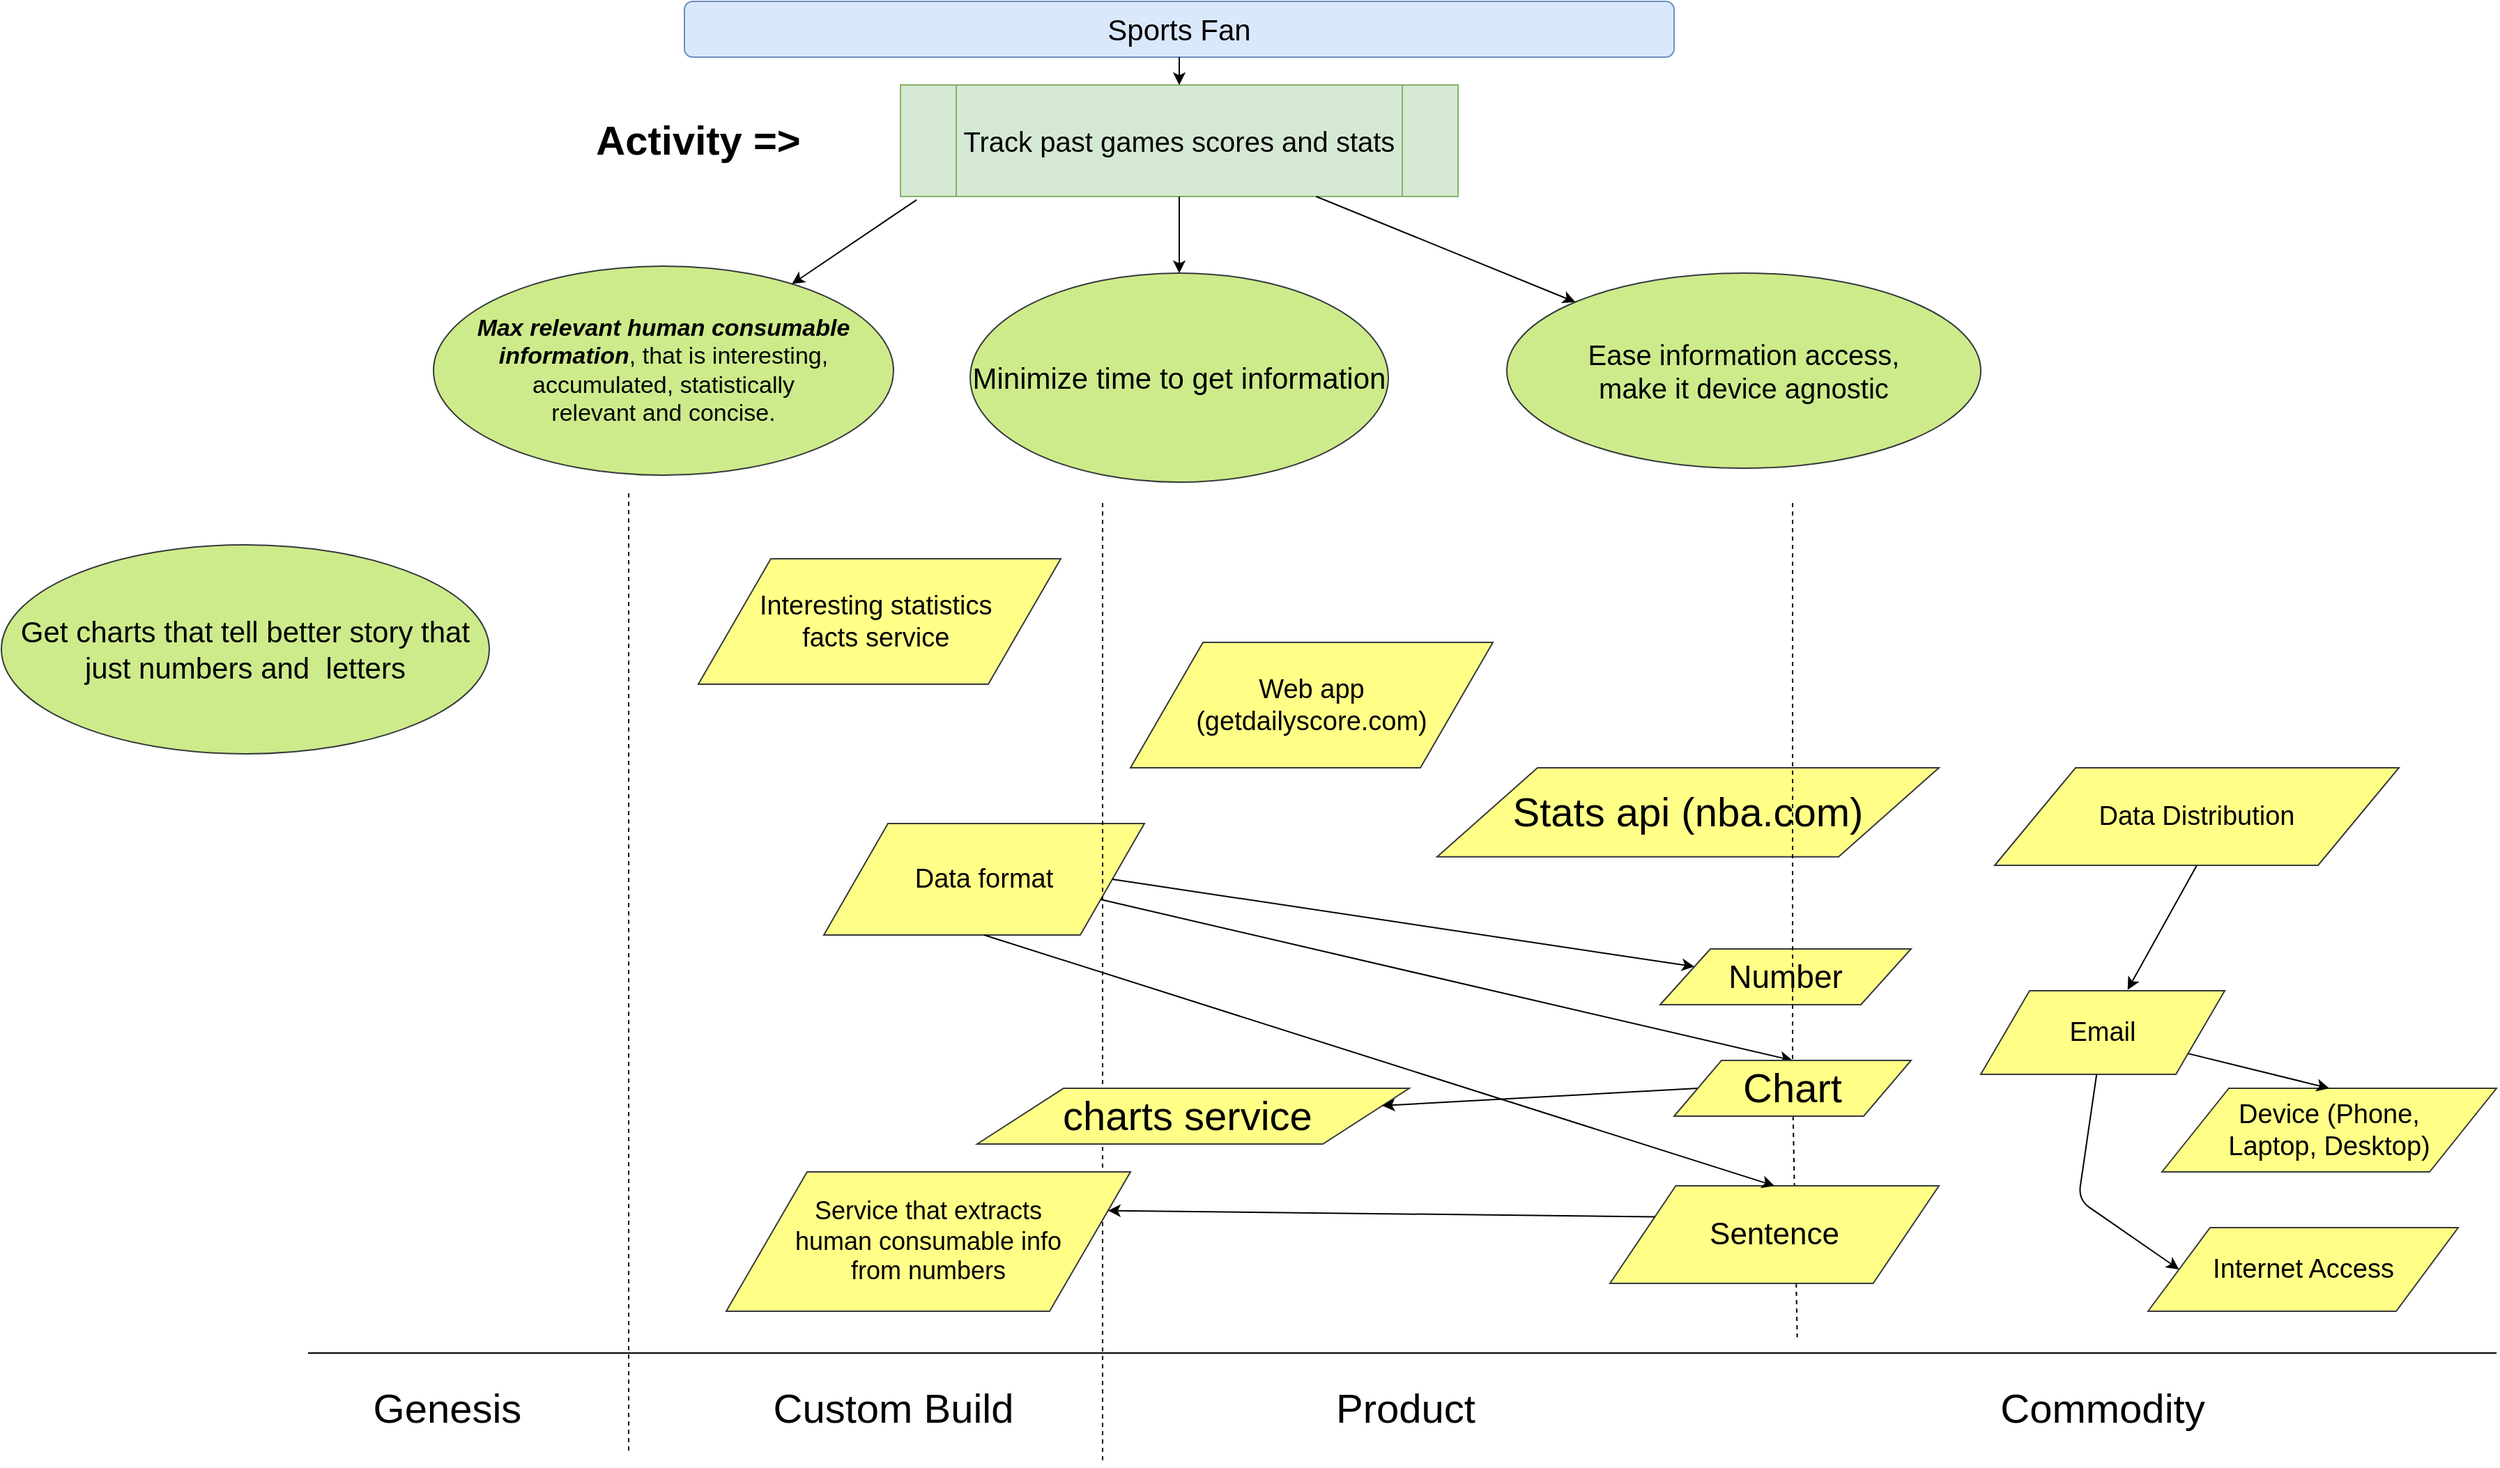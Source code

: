 <mxfile version="12.5.1" type="device"><diagram name="Page-1" id="42789a77-a242-8287-6e28-9cd8cfd52e62"><mxGraphModel dx="2830" dy="1763" grid="1" gridSize="10" guides="1" tooltips="1" connect="1" arrows="1" fold="1" page="1" pageScale="1" pageWidth="1100" pageHeight="850" background="#ffffff" math="0" shadow="0"><root><mxCell id="0"/><mxCell id="1" parent="0"/><mxCell id="Sqfoyh81WpPyErl1hCWX-1" value="Sports Fan" style="rounded=1;whiteSpace=wrap;html=1;fillColor=#dae8fc;strokeColor=#6c8ebf;fontSize=21;" parent="1" vertex="1"><mxGeometry x="300" y="-110" width="710" height="40" as="geometry"/></mxCell><mxCell id="Sqfoyh81WpPyErl1hCWX-2" value="Activity =&amp;gt;" style="text;html=1;strokeColor=none;fillColor=none;align=center;verticalAlign=middle;whiteSpace=wrap;rounded=0;fontStyle=1;fontSize=29;" parent="1" vertex="1"><mxGeometry x="180" y="-42.5" width="260" height="65" as="geometry"/></mxCell><mxCell id="Sqfoyh81WpPyErl1hCWX-3" value="Track past games scores and stats" style="shape=process;whiteSpace=wrap;html=1;backgroundOutline=1;fillColor=#d5e8d4;strokeColor=#82b366;fontSize=20;fontStyle=0" parent="1" vertex="1"><mxGeometry x="455" y="-50" width="400" height="80" as="geometry"/></mxCell><mxCell id="Sqfoyh81WpPyErl1hCWX-4" value="&lt;span style=&quot;font-size: 17px&quot;&gt;&lt;b style=&quot;font-style: italic ; font-size: 17px&quot;&gt;Max relevant human consumable &lt;br&gt;information&lt;/b&gt;&lt;/span&gt;, that is interesting, accumulated, statistically &lt;br&gt;relevant and concise." style="ellipse;whiteSpace=wrap;html=1;fillColor=#cdeb8b;strokeColor=#36393d;fontSize=17;" parent="1" vertex="1"><mxGeometry x="120" y="80" width="330" height="150" as="geometry"/></mxCell><mxCell id="Sqfoyh81WpPyErl1hCWX-7" value="Minimize time to get information" style="ellipse;whiteSpace=wrap;html=1;fillColor=#cdeb8b;strokeColor=#36393d;fontSize=21;" parent="1" vertex="1"><mxGeometry x="505" y="85" width="300" height="150" as="geometry"/></mxCell><mxCell id="Sqfoyh81WpPyErl1hCWX-8" value="Ease information access, &lt;br&gt;make it device agnostic" style="ellipse;whiteSpace=wrap;html=1;fillColor=#cdeb8b;strokeColor=#36393d;fontSize=20;" parent="1" vertex="1"><mxGeometry x="890" y="85" width="340" height="140" as="geometry"/></mxCell><mxCell id="Sqfoyh81WpPyErl1hCWX-9" value="Get charts that tell better story that just numbers and&amp;nbsp; letters" style="ellipse;whiteSpace=wrap;html=1;fillColor=#cdeb8b;strokeColor=#36393d;fontSize=21;" parent="1" vertex="1"><mxGeometry x="-190" y="280" width="350" height="150" as="geometry"/></mxCell><mxCell id="Sqfoyh81WpPyErl1hCWX-10" value="" style="endArrow=classic;html=1;exitX=0.029;exitY=1.03;exitDx=0;exitDy=0;exitPerimeter=0;" parent="1" source="Sqfoyh81WpPyErl1hCWX-3" target="Sqfoyh81WpPyErl1hCWX-4" edge="1"><mxGeometry width="50" height="50" relative="1" as="geometry"><mxPoint x="180" y="30" as="sourcePoint"/><mxPoint x="-30" y="340" as="targetPoint"/></mxGeometry></mxCell><mxCell id="Sqfoyh81WpPyErl1hCWX-11" value="" style="endArrow=classic;html=1;" parent="1" source="Sqfoyh81WpPyErl1hCWX-3" target="Sqfoyh81WpPyErl1hCWX-7" edge="1"><mxGeometry width="50" height="50" relative="1" as="geometry"><mxPoint x="-90" y="270" as="sourcePoint"/><mxPoint x="-40" y="220" as="targetPoint"/></mxGeometry></mxCell><mxCell id="Sqfoyh81WpPyErl1hCWX-12" value="" style="endArrow=classic;html=1;" parent="1" source="Sqfoyh81WpPyErl1hCWX-3" target="Sqfoyh81WpPyErl1hCWX-8" edge="1"><mxGeometry width="50" height="50" relative="1" as="geometry"><mxPoint x="-90" y="270" as="sourcePoint"/><mxPoint x="-40" y="220" as="targetPoint"/></mxGeometry></mxCell><mxCell id="Sqfoyh81WpPyErl1hCWX-14" value="" style="endArrow=classic;html=1;fontSize=19;" parent="1" source="Sqfoyh81WpPyErl1hCWX-1" target="Sqfoyh81WpPyErl1hCWX-3" edge="1"><mxGeometry width="50" height="50" relative="1" as="geometry"><mxPoint x="-90" y="270" as="sourcePoint"/><mxPoint x="-40" y="220" as="targetPoint"/></mxGeometry></mxCell><mxCell id="Sqfoyh81WpPyErl1hCWX-22" value="Data format" style="shape=parallelogram;perimeter=parallelogramPerimeter;whiteSpace=wrap;html=1;fontSize=19;fillColor=#ffff88;strokeColor=#36393d;" parent="1" vertex="1"><mxGeometry x="400" y="480" width="230" height="80" as="geometry"/></mxCell><mxCell id="Sqfoyh81WpPyErl1hCWX-27" value="Email" style="shape=parallelogram;perimeter=parallelogramPerimeter;whiteSpace=wrap;html=1;fontSize=19;fillColor=#ffff88;strokeColor=#36393d;" parent="1" vertex="1"><mxGeometry x="1230" y="600" width="175" height="60" as="geometry"/></mxCell><mxCell id="Sqfoyh81WpPyErl1hCWX-29" value="Device (Phone, &lt;br&gt;Laptop, Desktop)" style="shape=parallelogram;perimeter=parallelogramPerimeter;whiteSpace=wrap;html=1;fontSize=19;fillColor=#ffff88;strokeColor=#36393d;" parent="1" vertex="1"><mxGeometry x="1360" y="670" width="240" height="60" as="geometry"/></mxCell><mxCell id="Sqfoyh81WpPyErl1hCWX-30" value="Internet Access" style="shape=parallelogram;perimeter=parallelogramPerimeter;whiteSpace=wrap;html=1;fontSize=19;fillColor=#ffff88;strokeColor=#36393d;" parent="1" vertex="1"><mxGeometry x="1350" y="770" width="222.5" height="60" as="geometry"/></mxCell><mxCell id="Sqfoyh81WpPyErl1hCWX-31" value="" style="endArrow=classic;html=1;fontSize=19;entryX=0;entryY=0.5;entryDx=0;entryDy=0;" parent="1" source="Sqfoyh81WpPyErl1hCWX-27" target="Sqfoyh81WpPyErl1hCWX-30" edge="1"><mxGeometry width="50" height="50" relative="1" as="geometry"><mxPoint x="1080" y="840" as="sourcePoint"/><mxPoint x="1213.636" y="710" as="targetPoint"/><Array as="points"><mxPoint x="1300" y="750"/></Array></mxGeometry></mxCell><mxCell id="Sqfoyh81WpPyErl1hCWX-32" value="" style="endArrow=classic;html=1;fontSize=19;entryX=0.5;entryY=0;entryDx=0;entryDy=0;" parent="1" source="Sqfoyh81WpPyErl1hCWX-27" target="Sqfoyh81WpPyErl1hCWX-29" edge="1"><mxGeometry width="50" height="50" relative="1" as="geometry"><mxPoint x="1080" y="840" as="sourcePoint"/><mxPoint x="1435.226" y="713.467" as="targetPoint"/></mxGeometry></mxCell><mxCell id="Sqfoyh81WpPyErl1hCWX-33" value="" style="endArrow=none;html=1;fontSize=19;" parent="1" edge="1"><mxGeometry width="50" height="50" relative="1" as="geometry"><mxPoint x="30" y="860" as="sourcePoint"/><mxPoint x="1600" y="860" as="targetPoint"/></mxGeometry></mxCell><mxCell id="Sqfoyh81WpPyErl1hCWX-35" value="Genesis&lt;br style=&quot;font-size: 29px;&quot;&gt;" style="text;html=1;strokeColor=none;fillColor=none;align=center;verticalAlign=middle;whiteSpace=wrap;rounded=0;fontSize=29;" parent="1" vertex="1"><mxGeometry x="60" y="890" width="140" height="20" as="geometry"/></mxCell><mxCell id="Sqfoyh81WpPyErl1hCWX-37" value="" style="endArrow=none;dashed=1;html=1;fontSize=21;" parent="1" edge="1"><mxGeometry width="50" height="50" relative="1" as="geometry"><mxPoint x="260" y="930" as="sourcePoint"/><mxPoint x="260" y="240" as="targetPoint"/></mxGeometry></mxCell><mxCell id="Sqfoyh81WpPyErl1hCWX-41" value="Custom Build" style="text;html=1;strokeColor=none;fillColor=none;align=center;verticalAlign=middle;whiteSpace=wrap;rounded=0;fontSize=29;" parent="1" vertex="1"><mxGeometry x="340" y="890" width="220" height="20" as="geometry"/></mxCell><mxCell id="Sqfoyh81WpPyErl1hCWX-43" value="" style="endArrow=none;dashed=1;html=1;fontSize=21;" parent="1" edge="1"><mxGeometry width="50" height="50" relative="1" as="geometry"><mxPoint x="600" y="250" as="sourcePoint"/><mxPoint x="600" y="940" as="targetPoint"/></mxGeometry></mxCell><mxCell id="Sqfoyh81WpPyErl1hCWX-44" value="Product" style="text;html=1;strokeColor=none;fillColor=none;align=center;verticalAlign=middle;whiteSpace=wrap;rounded=0;fontSize=29;" parent="1" vertex="1"><mxGeometry x="700" y="870" width="235" height="60" as="geometry"/></mxCell><mxCell id="Sqfoyh81WpPyErl1hCWX-45" value="" style="endArrow=none;dashed=1;html=1;fontSize=21;" parent="1" edge="1" source="Sqfoyh81WpPyErl1hCWX-55"><mxGeometry width="50" height="50" relative="1" as="geometry"><mxPoint x="1098.33" y="168.67" as="sourcePoint"/><mxPoint x="1098.33" y="848.67" as="targetPoint"/></mxGeometry></mxCell><mxCell id="Sqfoyh81WpPyErl1hCWX-46" value="Commodity" style="text;html=1;strokeColor=none;fillColor=none;align=center;verticalAlign=middle;whiteSpace=wrap;rounded=0;fontSize=29;" parent="1" vertex="1"><mxGeometry x="1200" y="870" width="235" height="60" as="geometry"/></mxCell><mxCell id="Sqfoyh81WpPyErl1hCWX-48" value="Data Distribution" style="shape=parallelogram;perimeter=parallelogramPerimeter;whiteSpace=wrap;html=1;fontSize=19;fillColor=#ffff88;strokeColor=#36393d;" parent="1" vertex="1"><mxGeometry x="1240" y="440.0" width="290" height="70" as="geometry"/></mxCell><mxCell id="Sqfoyh81WpPyErl1hCWX-50" value="" style="endArrow=classic;html=1;fontSize=29;entryX=0.602;entryY=-0.011;entryDx=0;entryDy=0;entryPerimeter=0;exitX=0.5;exitY=1;exitDx=0;exitDy=0;" parent="1" source="Sqfoyh81WpPyErl1hCWX-48" target="Sqfoyh81WpPyErl1hCWX-27" edge="1"><mxGeometry width="50" height="50" relative="1" as="geometry"><mxPoint x="30" y="1010" as="sourcePoint"/><mxPoint x="80" y="960" as="targetPoint"/></mxGeometry></mxCell><mxCell id="Sqfoyh81WpPyErl1hCWX-54" value="charts service&amp;nbsp;" style="shape=parallelogram;perimeter=parallelogramPerimeter;whiteSpace=wrap;html=1;fontSize=29;fillColor=#ffff88;strokeColor=#36393d;" parent="1" vertex="1"><mxGeometry x="510" y="670" width="310" height="40" as="geometry"/></mxCell><mxCell id="Sqfoyh81WpPyErl1hCWX-56" value="" style="endArrow=classic;html=1;fontSize=29;exitX=1;exitY=0.75;exitDx=0;exitDy=0;entryX=0.5;entryY=0;entryDx=0;entryDy=0;" parent="1" source="Sqfoyh81WpPyErl1hCWX-22" target="Sqfoyh81WpPyErl1hCWX-55" edge="1"><mxGeometry width="50" height="50" relative="1" as="geometry"><mxPoint x="30" y="1010" as="sourcePoint"/><mxPoint x="80" y="960" as="targetPoint"/></mxGeometry></mxCell><mxCell id="Sqfoyh81WpPyErl1hCWX-59" value="Stats api (nba.com)" style="shape=parallelogram;perimeter=parallelogramPerimeter;whiteSpace=wrap;html=1;fontSize=29;fillColor=#ffff88;strokeColor=#36393d;" parent="1" vertex="1"><mxGeometry x="840" y="440" width="360" height="63.91" as="geometry"/></mxCell><mxCell id="Sqfoyh81WpPyErl1hCWX-63" value="" style="endArrow=classic;html=1;fontSize=29;exitX=0;exitY=0.5;exitDx=0;exitDy=0;" parent="1" source="Sqfoyh81WpPyErl1hCWX-55" target="Sqfoyh81WpPyErl1hCWX-54" edge="1"><mxGeometry width="50" height="50" relative="1" as="geometry"><mxPoint x="-155" y="1030" as="sourcePoint"/><mxPoint x="-105" y="980" as="targetPoint"/></mxGeometry></mxCell><mxCell id="Sqfoyh81WpPyErl1hCWX-64" value="Sentence" style="shape=parallelogram;perimeter=parallelogramPerimeter;whiteSpace=wrap;html=1;fontSize=22;fillColor=#ffff88;strokeColor=#36393d;" parent="1" vertex="1"><mxGeometry x="964" y="740" width="236" height="70" as="geometry"/></mxCell><mxCell id="Sqfoyh81WpPyErl1hCWX-65" value="Service that extracts&lt;br&gt;human consumable info &lt;br&gt;from numbers" style="shape=parallelogram;perimeter=parallelogramPerimeter;whiteSpace=wrap;html=1;fontSize=18;fillColor=#ffff88;strokeColor=#36393d;" parent="1" vertex="1"><mxGeometry x="330" y="730" width="290" height="100" as="geometry"/></mxCell><mxCell id="Sqfoyh81WpPyErl1hCWX-68" value="" style="endArrow=classic;html=1;fontSize=18;exitX=0.5;exitY=1;exitDx=0;exitDy=0;entryX=0.5;entryY=0;entryDx=0;entryDy=0;" parent="1" source="Sqfoyh81WpPyErl1hCWX-22" target="Sqfoyh81WpPyErl1hCWX-64" edge="1"><mxGeometry width="50" height="50" relative="1" as="geometry"><mxPoint x="30" y="1010" as="sourcePoint"/><mxPoint x="80" y="960" as="targetPoint"/></mxGeometry></mxCell><mxCell id="Sqfoyh81WpPyErl1hCWX-70" value="Number" style="shape=parallelogram;perimeter=parallelogramPerimeter;whiteSpace=wrap;html=1;fontSize=23;fillColor=#ffff88;strokeColor=#36393d;" parent="1" vertex="1"><mxGeometry x="1000" y="570" width="180" height="40" as="geometry"/></mxCell><mxCell id="Sqfoyh81WpPyErl1hCWX-71" value="" style="endArrow=classic;html=1;fontSize=18;exitX=1;exitY=0.5;exitDx=0;exitDy=0;entryX=0;entryY=0.25;entryDx=0;entryDy=0;" parent="1" source="Sqfoyh81WpPyErl1hCWX-22" target="Sqfoyh81WpPyErl1hCWX-70" edge="1"><mxGeometry width="50" height="50" relative="1" as="geometry"><mxPoint x="30" y="1010" as="sourcePoint"/><mxPoint x="80" y="960" as="targetPoint"/></mxGeometry></mxCell><mxCell id="lyD-HpiRpPjOEnl6V3W5-1" value="Interesting statistics&amp;nbsp;&lt;br&gt;facts service&amp;nbsp;" style="shape=parallelogram;perimeter=parallelogramPerimeter;whiteSpace=wrap;html=1;fontSize=19;fillColor=#ffff88;strokeColor=#36393d;" vertex="1" parent="1"><mxGeometry x="310" y="290" width="260" height="90" as="geometry"/></mxCell><mxCell id="lyD-HpiRpPjOEnl6V3W5-5" value="Web app &lt;br&gt;(getdailyscore.com)" style="shape=parallelogram;perimeter=parallelogramPerimeter;whiteSpace=wrap;html=1;fontSize=19;fillColor=#ffff88;strokeColor=#36393d;" vertex="1" parent="1"><mxGeometry x="620" y="350" width="260" height="90" as="geometry"/></mxCell><mxCell id="Sqfoyh81WpPyErl1hCWX-55" value="Chart" style="shape=parallelogram;perimeter=parallelogramPerimeter;whiteSpace=wrap;html=1;fontSize=29;fillColor=#ffff88;strokeColor=#36393d;" parent="1" vertex="1"><mxGeometry x="1010" y="650" width="170" height="40" as="geometry"/></mxCell><mxCell id="lyD-HpiRpPjOEnl6V3W5-11" value="" style="endArrow=none;dashed=1;html=1;fontSize=21;" edge="1" parent="1" target="Sqfoyh81WpPyErl1hCWX-55"><mxGeometry width="50" height="50" relative="1" as="geometry"><mxPoint x="1095" y="250" as="sourcePoint"/><mxPoint x="1098.33" y="848.67" as="targetPoint"/></mxGeometry></mxCell><mxCell id="lyD-HpiRpPjOEnl6V3W5-13" value="" style="endArrow=classic;html=1;exitX=0;exitY=0.25;exitDx=0;exitDy=0;entryX=1;entryY=0.25;entryDx=0;entryDy=0;" edge="1" parent="1" source="Sqfoyh81WpPyErl1hCWX-64" target="Sqfoyh81WpPyErl1hCWX-65"><mxGeometry width="50" height="50" relative="1" as="geometry"><mxPoint x="780" y="800" as="sourcePoint"/><mxPoint x="830" y="750" as="targetPoint"/></mxGeometry></mxCell></root></mxGraphModel></diagram></mxfile>
